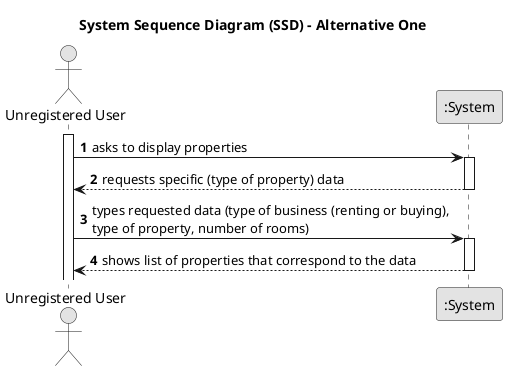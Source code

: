 @startuml
skinparam monochrome true
skinparam packageStyle rectangle
skinparam shadowing false

title System Sequence Diagram (SSD) - Alternative One

autonumber

actor "Unregistered User" as Customer
participant ":System" as System

activate Customer

    Customer -> System : asks to display properties
    activate System

        System --> Customer : requests specific (type of property) data
    deactivate System

    Customer -> System : types requested data (type of business (renting or buying), \ntype of property, number of rooms)
    activate System

        System --> Customer : shows list of properties that correspond to the data
    deactivate System

@enduml